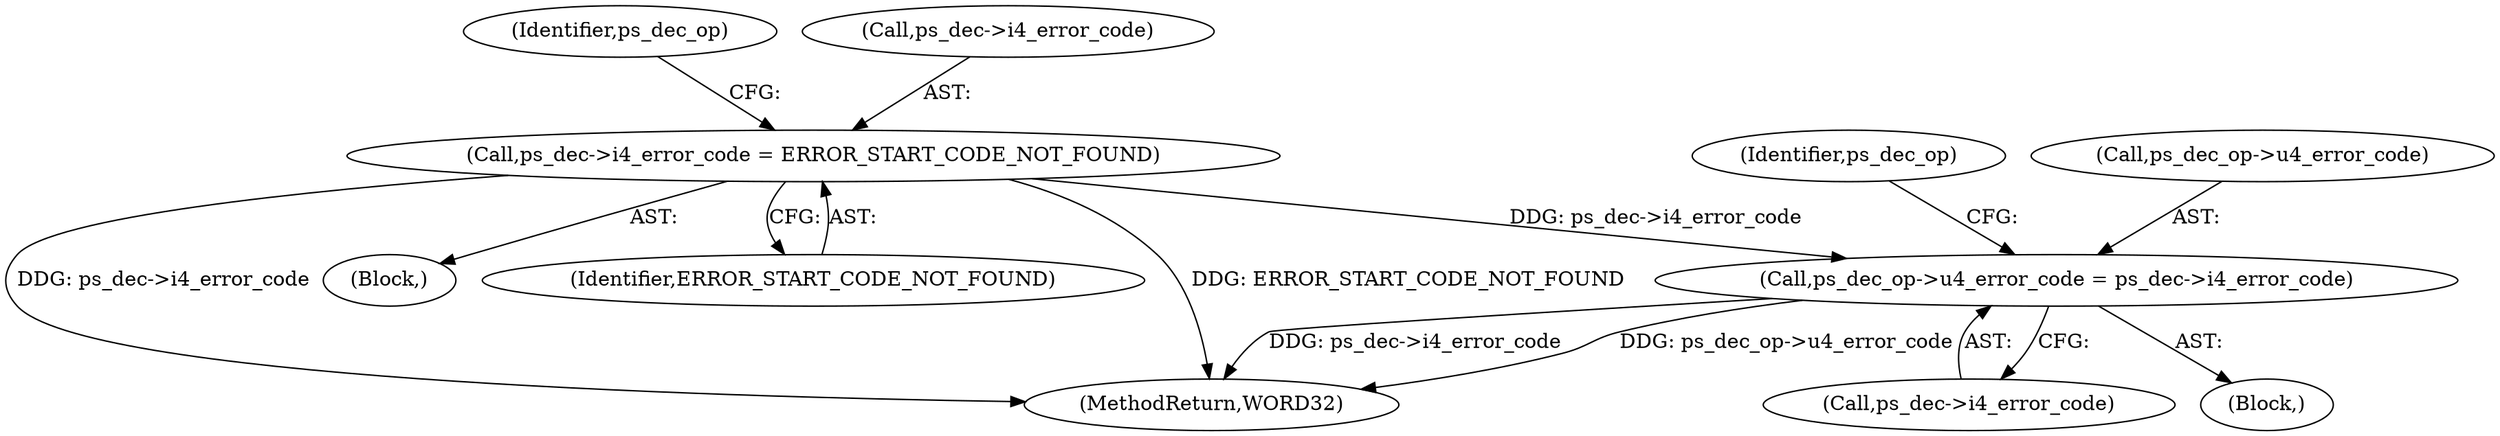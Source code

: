 digraph "0_Android_7554755536019e439433c515eeb44e701fb3bfb2@pointer" {
"1001251" [label="(Call,ps_dec_op->u4_error_code = ps_dec->i4_error_code)"];
"1001229" [label="(Call,ps_dec->i4_error_code = ERROR_START_CODE_NOT_FOUND)"];
"1001260" [label="(Identifier,ps_dec_op)"];
"1001247" [label="(Block,)"];
"1001229" [label="(Call,ps_dec->i4_error_code = ERROR_START_CODE_NOT_FOUND)"];
"1001255" [label="(Call,ps_dec->i4_error_code)"];
"1002142" [label="(MethodReturn,WORD32)"];
"1001251" [label="(Call,ps_dec_op->u4_error_code = ps_dec->i4_error_code)"];
"1001236" [label="(Identifier,ps_dec_op)"];
"1001228" [label="(Block,)"];
"1001252" [label="(Call,ps_dec_op->u4_error_code)"];
"1001233" [label="(Identifier,ERROR_START_CODE_NOT_FOUND)"];
"1001230" [label="(Call,ps_dec->i4_error_code)"];
"1001251" -> "1001247"  [label="AST: "];
"1001251" -> "1001255"  [label="CFG: "];
"1001252" -> "1001251"  [label="AST: "];
"1001255" -> "1001251"  [label="AST: "];
"1001260" -> "1001251"  [label="CFG: "];
"1001251" -> "1002142"  [label="DDG: ps_dec->i4_error_code"];
"1001251" -> "1002142"  [label="DDG: ps_dec_op->u4_error_code"];
"1001229" -> "1001251"  [label="DDG: ps_dec->i4_error_code"];
"1001229" -> "1001228"  [label="AST: "];
"1001229" -> "1001233"  [label="CFG: "];
"1001230" -> "1001229"  [label="AST: "];
"1001233" -> "1001229"  [label="AST: "];
"1001236" -> "1001229"  [label="CFG: "];
"1001229" -> "1002142"  [label="DDG: ERROR_START_CODE_NOT_FOUND"];
"1001229" -> "1002142"  [label="DDG: ps_dec->i4_error_code"];
}
